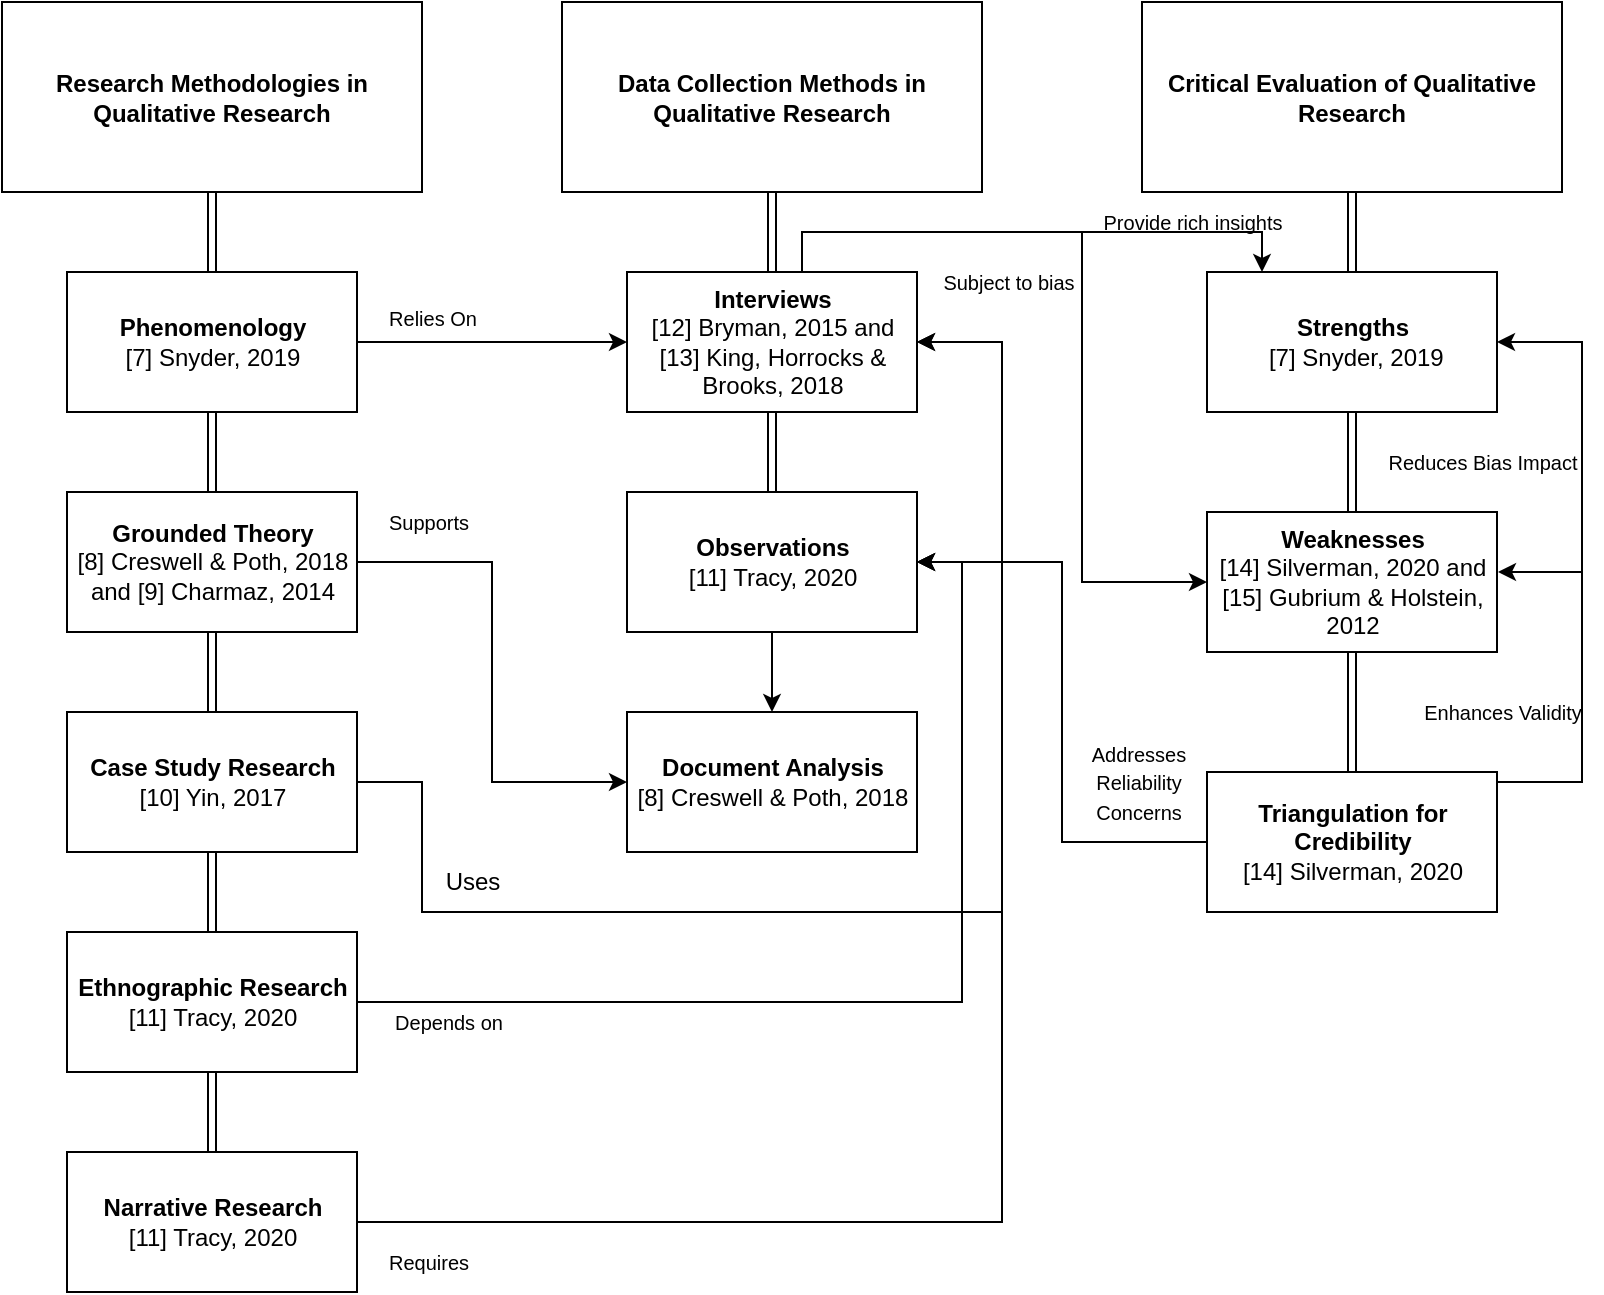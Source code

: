 <mxfile version="26.1.1">
  <diagram name="Page-1" id="0hR8YSfDXOYgBQ_CYvlL">
    <mxGraphModel dx="1647" dy="1946" grid="1" gridSize="10" guides="1" tooltips="1" connect="1" arrows="1" fold="1" page="1" pageScale="1" pageWidth="850" pageHeight="1100" math="0" shadow="0">
      <root>
        <mxCell id="0" />
        <mxCell id="1" parent="0" />
        <mxCell id="-4G90_z53GpQkwJH2JQ9-47" style="edgeStyle=orthogonalEdgeStyle;rounded=0;orthogonalLoop=1;jettySize=auto;html=1;shape=link;" edge="1" parent="1" source="-4G90_z53GpQkwJH2JQ9-2" target="-4G90_z53GpQkwJH2JQ9-11">
          <mxGeometry relative="1" as="geometry" />
        </mxCell>
        <mxCell id="-4G90_z53GpQkwJH2JQ9-2" value="&lt;span style=&quot;font-size: 12px;&quot;&gt;&lt;b&gt;Research Methodologies in Qualitative Research&lt;/b&gt;&lt;/span&gt;" style="rounded=0;whiteSpace=wrap;html=1;" vertex="1" parent="1">
          <mxGeometry x="30" y="-1075" width="210" height="95" as="geometry" />
        </mxCell>
        <mxCell id="-4G90_z53GpQkwJH2JQ9-54" style="edgeStyle=orthogonalEdgeStyle;rounded=0;orthogonalLoop=1;jettySize=auto;html=1;shape=link;" edge="1" parent="1" source="-4G90_z53GpQkwJH2JQ9-3" target="-4G90_z53GpQkwJH2JQ9-16">
          <mxGeometry relative="1" as="geometry" />
        </mxCell>
        <mxCell id="-4G90_z53GpQkwJH2JQ9-3" value="&lt;b&gt;Data Collection Methods in Qualitative Research&lt;/b&gt;" style="rounded=0;whiteSpace=wrap;html=1;" vertex="1" parent="1">
          <mxGeometry x="310" y="-1075" width="210" height="95" as="geometry" />
        </mxCell>
        <mxCell id="-4G90_z53GpQkwJH2JQ9-23" style="edgeStyle=orthogonalEdgeStyle;rounded=0;orthogonalLoop=1;jettySize=auto;html=1;entryX=0;entryY=0.5;entryDx=0;entryDy=0;" edge="1" parent="1" source="-4G90_z53GpQkwJH2JQ9-6" target="-4G90_z53GpQkwJH2JQ9-17">
          <mxGeometry relative="1" as="geometry" />
        </mxCell>
        <mxCell id="-4G90_z53GpQkwJH2JQ9-51" style="edgeStyle=orthogonalEdgeStyle;rounded=0;orthogonalLoop=1;jettySize=auto;html=1;shape=link;" edge="1" parent="1" source="-4G90_z53GpQkwJH2JQ9-6" target="-4G90_z53GpQkwJH2JQ9-12">
          <mxGeometry relative="1" as="geometry" />
        </mxCell>
        <mxCell id="-4G90_z53GpQkwJH2JQ9-6" value="&lt;b&gt;Grounded Theory&lt;/b&gt;&lt;div&gt;&lt;span style=&quot;&quot; data-end=&quot;680&quot; data-start=&quot;651&quot;&gt;[8] Creswell &amp;amp; Poth, 2018&lt;/span&gt; and &lt;span style=&quot;&quot; data-end=&quot;706&quot; data-start=&quot;685&quot;&gt;[9] Charmaz, 2014&lt;/span&gt;&lt;/div&gt;" style="rounded=0;whiteSpace=wrap;html=1;" vertex="1" parent="1">
          <mxGeometry x="62.5" y="-830" width="145" height="70" as="geometry" />
        </mxCell>
        <mxCell id="-4G90_z53GpQkwJH2JQ9-57" style="edgeStyle=orthogonalEdgeStyle;rounded=0;orthogonalLoop=1;jettySize=auto;html=1;shape=link;" edge="1" parent="1" source="-4G90_z53GpQkwJH2JQ9-10" target="-4G90_z53GpQkwJH2JQ9-19">
          <mxGeometry relative="1" as="geometry" />
        </mxCell>
        <mxCell id="-4G90_z53GpQkwJH2JQ9-10" value="&lt;b&gt;Critical Evaluation of Qualitative Research&lt;/b&gt;" style="rounded=0;whiteSpace=wrap;html=1;" vertex="1" parent="1">
          <mxGeometry x="600" y="-1075" width="210" height="95" as="geometry" />
        </mxCell>
        <mxCell id="-4G90_z53GpQkwJH2JQ9-21" style="edgeStyle=orthogonalEdgeStyle;rounded=0;orthogonalLoop=1;jettySize=auto;html=1;entryX=0;entryY=0.5;entryDx=0;entryDy=0;" edge="1" parent="1" source="-4G90_z53GpQkwJH2JQ9-11" target="-4G90_z53GpQkwJH2JQ9-16">
          <mxGeometry relative="1" as="geometry" />
        </mxCell>
        <mxCell id="-4G90_z53GpQkwJH2JQ9-48" style="edgeStyle=orthogonalEdgeStyle;rounded=0;orthogonalLoop=1;jettySize=auto;html=1;shape=link;" edge="1" parent="1" source="-4G90_z53GpQkwJH2JQ9-11" target="-4G90_z53GpQkwJH2JQ9-6">
          <mxGeometry relative="1" as="geometry" />
        </mxCell>
        <mxCell id="-4G90_z53GpQkwJH2JQ9-11" value="&lt;b&gt;Phenomenology&lt;/b&gt;&lt;div&gt;[7] Snyder, 2019&lt;/div&gt;" style="rounded=0;whiteSpace=wrap;html=1;" vertex="1" parent="1">
          <mxGeometry x="62.5" y="-940" width="145" height="70" as="geometry" />
        </mxCell>
        <mxCell id="-4G90_z53GpQkwJH2JQ9-25" style="edgeStyle=orthogonalEdgeStyle;rounded=0;orthogonalLoop=1;jettySize=auto;html=1;entryX=1;entryY=0.5;entryDx=0;entryDy=0;" edge="1" parent="1" source="-4G90_z53GpQkwJH2JQ9-12" target="-4G90_z53GpQkwJH2JQ9-16">
          <mxGeometry relative="1" as="geometry">
            <Array as="points">
              <mxPoint x="240" y="-685" />
              <mxPoint x="240" y="-620" />
              <mxPoint x="530" y="-620" />
              <mxPoint x="530" y="-905" />
            </Array>
          </mxGeometry>
        </mxCell>
        <mxCell id="-4G90_z53GpQkwJH2JQ9-27" style="edgeStyle=orthogonalEdgeStyle;rounded=0;orthogonalLoop=1;jettySize=auto;html=1;entryX=1;entryY=0.5;entryDx=0;entryDy=0;" edge="1" parent="1" source="-4G90_z53GpQkwJH2JQ9-12" target="-4G90_z53GpQkwJH2JQ9-15">
          <mxGeometry relative="1" as="geometry">
            <Array as="points">
              <mxPoint x="240" y="-685" />
              <mxPoint x="240" y="-620" />
              <mxPoint x="510" y="-620" />
              <mxPoint x="510" y="-795" />
            </Array>
          </mxGeometry>
        </mxCell>
        <mxCell id="-4G90_z53GpQkwJH2JQ9-52" style="edgeStyle=orthogonalEdgeStyle;rounded=0;orthogonalLoop=1;jettySize=auto;html=1;entryX=0.5;entryY=0;entryDx=0;entryDy=0;shape=link;" edge="1" parent="1" source="-4G90_z53GpQkwJH2JQ9-12" target="-4G90_z53GpQkwJH2JQ9-13">
          <mxGeometry relative="1" as="geometry" />
        </mxCell>
        <mxCell id="-4G90_z53GpQkwJH2JQ9-12" value="&lt;b&gt;Case Study Research&lt;/b&gt;&lt;div&gt;[10] Yin, 2017&lt;/div&gt;" style="rounded=0;whiteSpace=wrap;html=1;" vertex="1" parent="1">
          <mxGeometry x="62.5" y="-720" width="145" height="70" as="geometry" />
        </mxCell>
        <mxCell id="-4G90_z53GpQkwJH2JQ9-28" style="edgeStyle=orthogonalEdgeStyle;rounded=0;orthogonalLoop=1;jettySize=auto;html=1;" edge="1" parent="1" source="-4G90_z53GpQkwJH2JQ9-13" target="-4G90_z53GpQkwJH2JQ9-15">
          <mxGeometry relative="1" as="geometry">
            <Array as="points">
              <mxPoint x="510" y="-575" />
              <mxPoint x="510" y="-795" />
            </Array>
          </mxGeometry>
        </mxCell>
        <mxCell id="-4G90_z53GpQkwJH2JQ9-53" style="edgeStyle=orthogonalEdgeStyle;rounded=0;orthogonalLoop=1;jettySize=auto;html=1;shape=link;" edge="1" parent="1" source="-4G90_z53GpQkwJH2JQ9-13" target="-4G90_z53GpQkwJH2JQ9-14">
          <mxGeometry relative="1" as="geometry" />
        </mxCell>
        <mxCell id="-4G90_z53GpQkwJH2JQ9-13" value="&lt;p class=&quot;&quot; data-end=&quot;898&quot; data-start=&quot;871&quot;&gt;&lt;strong data-end=&quot;896&quot; data-start=&quot;871&quot;&gt;Ethnographic Research&lt;br&gt;&lt;/strong&gt;&lt;span style=&quot;background-color: transparent; color: light-dark(rgb(0, 0, 0), rgb(255, 255, 255));&quot;&gt;[11] Tracy, 2020&lt;/span&gt;&lt;/p&gt;" style="rounded=0;whiteSpace=wrap;html=1;" vertex="1" parent="1">
          <mxGeometry x="62.5" y="-610" width="145" height="70" as="geometry" />
        </mxCell>
        <mxCell id="-4G90_z53GpQkwJH2JQ9-30" style="edgeStyle=orthogonalEdgeStyle;rounded=0;orthogonalLoop=1;jettySize=auto;html=1;entryX=1;entryY=0.5;entryDx=0;entryDy=0;" edge="1" parent="1" source="-4G90_z53GpQkwJH2JQ9-14" target="-4G90_z53GpQkwJH2JQ9-16">
          <mxGeometry relative="1" as="geometry">
            <Array as="points">
              <mxPoint x="530" y="-465" />
              <mxPoint x="530" y="-905" />
            </Array>
          </mxGeometry>
        </mxCell>
        <mxCell id="-4G90_z53GpQkwJH2JQ9-14" value="&lt;b&gt;Narrative Research&lt;/b&gt;&lt;br&gt;&lt;div style=&quot;&quot;&gt;&lt;span style=&quot;font-size: 12px;&quot;&gt;[11] Tracy, 2020&lt;/span&gt;&lt;/div&gt;" style="rounded=0;whiteSpace=wrap;html=1;" vertex="1" parent="1">
          <mxGeometry x="62.5" y="-500" width="145" height="70" as="geometry" />
        </mxCell>
        <mxCell id="-4G90_z53GpQkwJH2JQ9-56" style="edgeStyle=orthogonalEdgeStyle;rounded=0;orthogonalLoop=1;jettySize=auto;html=1;" edge="1" parent="1" source="-4G90_z53GpQkwJH2JQ9-15" target="-4G90_z53GpQkwJH2JQ9-17">
          <mxGeometry relative="1" as="geometry">
            <mxPoint x="415" y="-740" as="targetPoint" />
          </mxGeometry>
        </mxCell>
        <mxCell id="-4G90_z53GpQkwJH2JQ9-15" value="&lt;b&gt;Observations&lt;/b&gt;&lt;br&gt;&lt;span style=&quot;font-size: 12px;&quot;&gt;[11] Tracy, 2020&lt;/span&gt;" style="rounded=0;whiteSpace=wrap;html=1;" vertex="1" parent="1">
          <mxGeometry x="342.5" y="-830" width="145" height="70" as="geometry" />
        </mxCell>
        <mxCell id="-4G90_z53GpQkwJH2JQ9-36" style="edgeStyle=orthogonalEdgeStyle;rounded=0;orthogonalLoop=1;jettySize=auto;html=1;" edge="1" parent="1" source="-4G90_z53GpQkwJH2JQ9-16" target="-4G90_z53GpQkwJH2JQ9-19">
          <mxGeometry relative="1" as="geometry">
            <Array as="points">
              <mxPoint x="430" y="-960" />
              <mxPoint x="660" y="-960" />
            </Array>
          </mxGeometry>
        </mxCell>
        <mxCell id="-4G90_z53GpQkwJH2JQ9-55" style="edgeStyle=orthogonalEdgeStyle;rounded=0;orthogonalLoop=1;jettySize=auto;html=1;shape=link;" edge="1" parent="1" source="-4G90_z53GpQkwJH2JQ9-16" target="-4G90_z53GpQkwJH2JQ9-15">
          <mxGeometry relative="1" as="geometry" />
        </mxCell>
        <mxCell id="-4G90_z53GpQkwJH2JQ9-63" style="edgeStyle=orthogonalEdgeStyle;rounded=0;orthogonalLoop=1;jettySize=auto;html=1;entryX=0;entryY=0.5;entryDx=0;entryDy=0;" edge="1" parent="1" source="-4G90_z53GpQkwJH2JQ9-16" target="-4G90_z53GpQkwJH2JQ9-18">
          <mxGeometry relative="1" as="geometry">
            <Array as="points">
              <mxPoint x="430" y="-960" />
              <mxPoint x="570" y="-960" />
              <mxPoint x="570" y="-785" />
            </Array>
          </mxGeometry>
        </mxCell>
        <mxCell id="-4G90_z53GpQkwJH2JQ9-16" value="&lt;b&gt;Interviews&lt;/b&gt;&lt;br&gt;&lt;span style=&quot;font-size: 12px;&quot;&gt;[12] Bryman, 2015 and [13] King, Horrocks &amp;amp; Brooks, 2018&lt;/span&gt;" style="rounded=0;whiteSpace=wrap;html=1;" vertex="1" parent="1">
          <mxGeometry x="342.5" y="-940" width="145" height="70" as="geometry" />
        </mxCell>
        <mxCell id="-4G90_z53GpQkwJH2JQ9-17" value="&lt;b&gt;Document Analysis&lt;/b&gt;&lt;br&gt;&lt;div style=&quot;&quot;&gt;&lt;span style=&quot;font-size: 12px;&quot;&gt;[8] Creswell &amp;amp; Poth, 2018&lt;/span&gt;&lt;/div&gt;" style="rounded=0;whiteSpace=wrap;html=1;" vertex="1" parent="1">
          <mxGeometry x="342.5" y="-720" width="145" height="70" as="geometry" />
        </mxCell>
        <mxCell id="-4G90_z53GpQkwJH2JQ9-44" style="edgeStyle=orthogonalEdgeStyle;rounded=0;orthogonalLoop=1;jettySize=auto;html=1;entryX=0.5;entryY=0;entryDx=0;entryDy=0;shape=link;" edge="1" parent="1" source="-4G90_z53GpQkwJH2JQ9-18" target="-4G90_z53GpQkwJH2JQ9-20">
          <mxGeometry relative="1" as="geometry">
            <Array as="points">
              <mxPoint x="705" y="-720" />
              <mxPoint x="705" y="-720" />
            </Array>
          </mxGeometry>
        </mxCell>
        <mxCell id="-4G90_z53GpQkwJH2JQ9-18" value="&lt;b style=&quot;font-size: 12px;&quot;&gt;Weaknesses&lt;br&gt;&lt;/b&gt;&lt;span style=&quot;font-size: 12px;&quot;&gt;[14] Silverman, 2020 and [15] Gubrium &amp;amp; Holstein, 2012&lt;/span&gt;" style="rounded=0;whiteSpace=wrap;html=1;" vertex="1" parent="1">
          <mxGeometry x="632.5" y="-820" width="145" height="70" as="geometry" />
        </mxCell>
        <mxCell id="-4G90_z53GpQkwJH2JQ9-58" style="edgeStyle=orthogonalEdgeStyle;rounded=0;orthogonalLoop=1;jettySize=auto;html=1;shape=link;" edge="1" parent="1" source="-4G90_z53GpQkwJH2JQ9-19" target="-4G90_z53GpQkwJH2JQ9-18">
          <mxGeometry relative="1" as="geometry" />
        </mxCell>
        <mxCell id="-4G90_z53GpQkwJH2JQ9-19" value="&lt;b&gt;Strengths&lt;/b&gt;&lt;br&gt;&lt;span style=&quot;font-size: 12px;&quot;&gt;&amp;nbsp;[7] Snyder, 2019&lt;/span&gt;" style="rounded=0;whiteSpace=wrap;html=1;" vertex="1" parent="1">
          <mxGeometry x="632.5" y="-940" width="145" height="70" as="geometry" />
        </mxCell>
        <mxCell id="-4G90_z53GpQkwJH2JQ9-40" style="edgeStyle=orthogonalEdgeStyle;rounded=0;orthogonalLoop=1;jettySize=auto;html=1;entryX=1;entryY=0.5;entryDx=0;entryDy=0;" edge="1" parent="1" source="-4G90_z53GpQkwJH2JQ9-20" target="-4G90_z53GpQkwJH2JQ9-19">
          <mxGeometry relative="1" as="geometry">
            <Array as="points">
              <mxPoint x="820" y="-685" />
              <mxPoint x="820" y="-905" />
            </Array>
          </mxGeometry>
        </mxCell>
        <mxCell id="-4G90_z53GpQkwJH2JQ9-41" style="edgeStyle=orthogonalEdgeStyle;rounded=0;orthogonalLoop=1;jettySize=auto;html=1;" edge="1" parent="1" source="-4G90_z53GpQkwJH2JQ9-20">
          <mxGeometry relative="1" as="geometry">
            <mxPoint x="778" y="-790" as="targetPoint" />
            <Array as="points">
              <mxPoint x="820" y="-685" />
              <mxPoint x="820" y="-790" />
              <mxPoint x="778" y="-790" />
            </Array>
          </mxGeometry>
        </mxCell>
        <mxCell id="-4G90_z53GpQkwJH2JQ9-46" style="edgeStyle=orthogonalEdgeStyle;rounded=0;orthogonalLoop=1;jettySize=auto;html=1;entryX=1;entryY=0.5;entryDx=0;entryDy=0;" edge="1" parent="1" source="-4G90_z53GpQkwJH2JQ9-20" target="-4G90_z53GpQkwJH2JQ9-15">
          <mxGeometry relative="1" as="geometry" />
        </mxCell>
        <mxCell id="-4G90_z53GpQkwJH2JQ9-20" value="&lt;b&gt;Triangulation for Credibility&lt;/b&gt;&lt;br&gt;&lt;div style=&quot;&quot;&gt;[14] Silverman, 2020&lt;/div&gt;" style="rounded=0;whiteSpace=wrap;html=1;" vertex="1" parent="1">
          <mxGeometry x="632.5" y="-690" width="145" height="70" as="geometry" />
        </mxCell>
        <mxCell id="-4G90_z53GpQkwJH2JQ9-22" value="&lt;font style=&quot;font-size: 10px;&quot;&gt;Relies On&lt;/font&gt;" style="text;html=1;align=center;verticalAlign=middle;resizable=0;points=[];autosize=1;strokeColor=none;fillColor=none;" vertex="1" parent="1">
          <mxGeometry x="210" y="-932" width="70" height="30" as="geometry" />
        </mxCell>
        <mxCell id="-4G90_z53GpQkwJH2JQ9-24" value="&lt;font style=&quot;font-size: 10px;&quot;&gt;Supports&lt;/font&gt;" style="text;html=1;align=center;verticalAlign=middle;resizable=0;points=[];autosize=1;strokeColor=none;fillColor=none;" vertex="1" parent="1">
          <mxGeometry x="212.5" y="-830" width="60" height="30" as="geometry" />
        </mxCell>
        <mxCell id="-4G90_z53GpQkwJH2JQ9-26" value="Uses" style="text;html=1;align=center;verticalAlign=middle;resizable=0;points=[];autosize=1;strokeColor=none;fillColor=none;" vertex="1" parent="1">
          <mxGeometry x="240" y="-650" width="50" height="30" as="geometry" />
        </mxCell>
        <mxCell id="-4G90_z53GpQkwJH2JQ9-29" value="&lt;font style=&quot;font-size: 10px;&quot;&gt;Depends on&lt;/font&gt;" style="text;html=1;align=center;verticalAlign=middle;resizable=0;points=[];autosize=1;strokeColor=none;fillColor=none;" vertex="1" parent="1">
          <mxGeometry x="212.5" y="-580" width="80" height="30" as="geometry" />
        </mxCell>
        <mxCell id="-4G90_z53GpQkwJH2JQ9-31" value="&lt;font style=&quot;font-size: 10px;&quot;&gt;Requires&lt;/font&gt;" style="text;html=1;align=center;verticalAlign=middle;resizable=0;points=[];autosize=1;strokeColor=none;fillColor=none;" vertex="1" parent="1">
          <mxGeometry x="212.5" y="-460" width="60" height="30" as="geometry" />
        </mxCell>
        <mxCell id="-4G90_z53GpQkwJH2JQ9-37" value="&lt;font style=&quot;font-size: 10px;&quot;&gt;Subject to bias&lt;/font&gt;" style="text;html=1;align=center;verticalAlign=middle;resizable=0;points=[];autosize=1;strokeColor=none;fillColor=none;" vertex="1" parent="1">
          <mxGeometry x="487.5" y="-950" width="90" height="30" as="geometry" />
        </mxCell>
        <mxCell id="-4G90_z53GpQkwJH2JQ9-38" value="&lt;font style=&quot;font-size: 10px;&quot;&gt;Provide rich insights&lt;/font&gt;" style="text;html=1;align=center;verticalAlign=middle;resizable=0;points=[];autosize=1;strokeColor=none;fillColor=none;" vertex="1" parent="1">
          <mxGeometry x="570" y="-980" width="110" height="30" as="geometry" />
        </mxCell>
        <mxCell id="-4G90_z53GpQkwJH2JQ9-42" value="&lt;font style=&quot;font-size: 10px;&quot;&gt;Enhances Validity&lt;/font&gt;" style="text;html=1;align=center;verticalAlign=middle;resizable=0;points=[];autosize=1;strokeColor=none;fillColor=none;" vertex="1" parent="1">
          <mxGeometry x="730" y="-735" width="100" height="30" as="geometry" />
        </mxCell>
        <mxCell id="-4G90_z53GpQkwJH2JQ9-43" value="&lt;font style=&quot;font-size: 10px;&quot;&gt;Reduces Bias Impact&lt;/font&gt;" style="text;html=1;align=center;verticalAlign=middle;resizable=0;points=[];autosize=1;strokeColor=none;fillColor=none;" vertex="1" parent="1">
          <mxGeometry x="710" y="-860" width="120" height="30" as="geometry" />
        </mxCell>
        <mxCell id="-4G90_z53GpQkwJH2JQ9-45" value="&lt;font style=&quot;font-size: 10px;&quot;&gt;Addresses&lt;br&gt;Reliability&lt;br&gt;Concerns&lt;/font&gt;" style="text;html=1;align=center;verticalAlign=middle;resizable=0;points=[];autosize=1;strokeColor=none;fillColor=none;" vertex="1" parent="1">
          <mxGeometry x="562.5" y="-715" width="70" height="60" as="geometry" />
        </mxCell>
      </root>
    </mxGraphModel>
  </diagram>
</mxfile>
